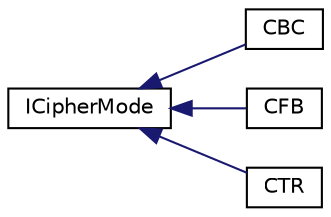 digraph "Graphical Class Hierarchy"
{
 // LATEX_PDF_SIZE
  edge [fontname="Helvetica",fontsize="10",labelfontname="Helvetica",labelfontsize="10"];
  node [fontname="Helvetica",fontsize="10",shape=record];
  rankdir="LR";
  Node0 [label="ICipherMode",height=0.2,width=0.4,color="black", fillcolor="white", style="filled",URL="$class_i_cipher_mode.html",tooltip="The block-cipher standard mode virtual interface class."];
  Node0 -> Node1 [dir="back",color="midnightblue",fontsize="10",style="solid",fontname="Helvetica"];
  Node1 [label="CBC",height=0.2,width=0.4,color="black", fillcolor="white", style="filled",URL="$class_c_b_c.html",tooltip="CBC: An implementation of a Cipher Block Chaining Mode"];
  Node0 -> Node2 [dir="back",color="midnightblue",fontsize="10",style="solid",fontname="Helvetica"];
  Node2 [label="CFB",height=0.2,width=0.4,color="black", fillcolor="white", style="filled",URL="$class_c_f_b.html",tooltip="CFB: An implementation of a Cipher FeedBack Mode"];
  Node0 -> Node3 [dir="back",color="midnightblue",fontsize="10",style="solid",fontname="Helvetica"];
  Node3 [label="CTR",height=0.2,width=0.4,color="black", fillcolor="white", style="filled",URL="$class_c_t_r.html",tooltip="CTR: An implementation of a Big-Endian integer Counter Mode"];
}
